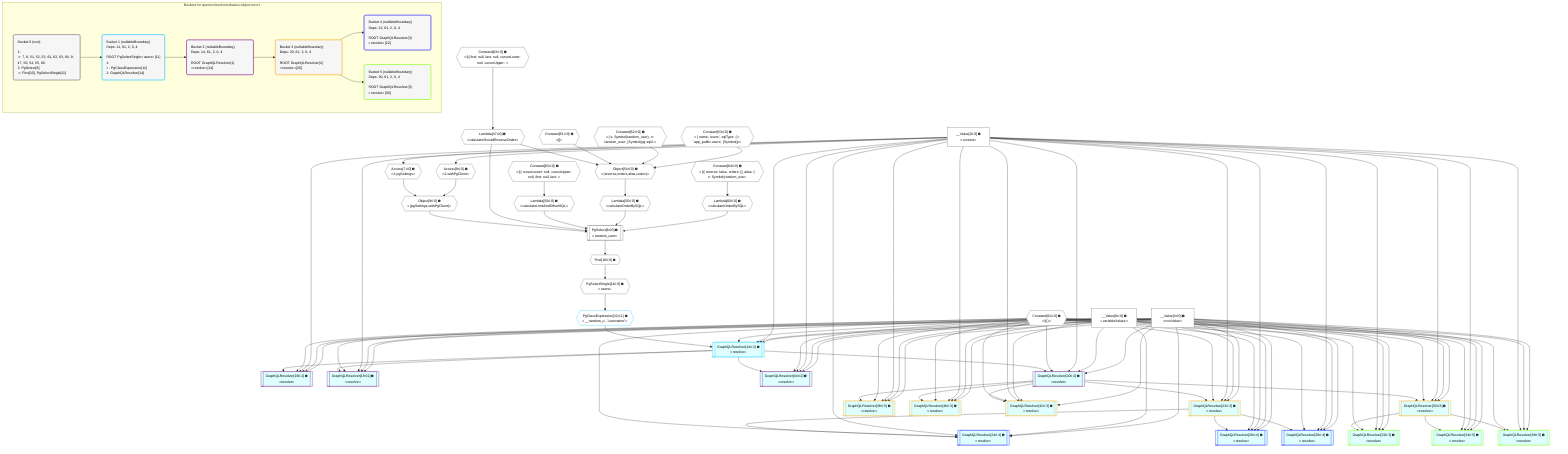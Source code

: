 %%{init: {'themeVariables': { 'fontSize': '12px'}}}%%
graph TD
    classDef path fill:#eee,stroke:#000,color:#000
    classDef plan fill:#fff,stroke-width:1px,color:#000
    classDef itemplan fill:#fff,stroke-width:2px,color:#000
    classDef unbatchedplan fill:#dff,stroke-width:1px,color:#000
    classDef sideeffectplan fill:#fcc,stroke-width:2px,color:#000
    classDef bucket fill:#f6f6f6,color:#000,stroke-width:2px,text-align:left


    %% plan dependencies
    PgSelect6[["PgSelect[6∈0] ➊<br />ᐸrandom_userᐳ"]]:::plan
    Object9{{"Object[9∈0] ➊<br />ᐸ{pgSettings,withPgClient}ᐳ"}}:::plan
    Lambda47{{"Lambda[47∈0] ➊<br />ᐸcalculateShouldReverseOrderᐳ"}}:::plan
    Lambda50{{"Lambda[50∈0] ➊<br />ᐸcalculateLimitAndOffsetSQLᐳ"}}:::plan
    Lambda55{{"Lambda[55∈0] ➊<br />ᐸcalculateOrderBySQLᐳ"}}:::plan
    Lambda60{{"Lambda[60∈0] ➊<br />ᐸcalculateOrderBySQLᐳ"}}:::plan
    Object9 & Lambda47 & Lambda50 & Lambda55 & Lambda60 --> PgSelect6
    Object54{{"Object[54∈0] ➊<br />ᐸ{reverse,orders,alias,codec}ᐳ"}}:::plan
    Constant51{{"Constant[51∈0] ➊<br />ᐸ[]ᐳ"}}:::plan
    Constant52{{"Constant[52∈0] ➊<br />ᐸ{ s: Symbol(random_user), n: 'random_user', [Symbol(pg-sql2-ᐳ"}}:::plan
    Constant53{{"Constant[53∈0] ➊<br />ᐸ{ name: 'users', sqlType: { t: 'app_public.users', [Symbol(pᐳ"}}:::plan
    Lambda47 & Constant51 & Constant52 & Constant53 --> Object54
    Access7{{"Access[7∈0] ➊<br />ᐸ2.pgSettingsᐳ"}}:::plan
    Access8{{"Access[8∈0] ➊<br />ᐸ2.withPgClientᐳ"}}:::plan
    Access7 & Access8 --> Object9
    __Value2["__Value[2∈0] ➊<br />ᐸcontextᐳ"]:::plan
    __Value2 --> Access7
    __Value2 --> Access8
    First10{{"First[10∈0] ➊"}}:::plan
    PgSelect6 --> First10
    PgSelectSingle11{{"PgSelectSingle[11∈0] ➊<br />ᐸusersᐳ"}}:::plan
    First10 --> PgSelectSingle11
    Constant62{{"Constant[62∈0] ➊<br />ᐸ§{ first: null, last: null, cursorLower: null, cursorUpper: ᐳ"}}:::plan
    Constant62 --> Lambda47
    Constant63{{"Constant[63∈0] ➊<br />ᐸ§{ cursorLower: null, cursorUpper: null, first: null, last: ᐳ"}}:::plan
    Constant63 --> Lambda50
    Object54 --> Lambda55
    Constant64{{"Constant[64∈0] ➊<br />ᐸ§{ reverse: false, orders: [], alias: { s: Symbol(random_useᐳ"}}:::plan
    Constant64 --> Lambda60
    __Value0["__Value[0∈0] ➊<br />ᐸvariableValuesᐳ"]:::plan
    __Value4["__Value[4∈0] ➊<br />ᐸrootValueᐳ"]:::plan
    Constant61{{"Constant[61∈0] ➊<br />ᐸ§{}ᐳ"}}:::plan
    GraphQLResolver14[["GraphQLResolver[14∈1] ➊<br />ᐸresolveᐳ"]]:::unbatchedplan
    PgClassExpression12{{"PgClassExpression[12∈1] ➊<br />ᐸ__random_u...”username”ᐳ"}}:::plan
    PgClassExpression12 & Constant61 & __Value2 & __Value0 & __Value4 --> GraphQLResolver14
    PgSelectSingle11 --> PgClassExpression12
    GraphQLResolver16[["GraphQLResolver[16∈2] ➊<br />ᐸresolveᐳ"]]:::unbatchedplan
    GraphQLResolver14 & Constant61 & __Value2 & __Value0 & __Value4 --> GraphQLResolver16
    GraphQLResolver18[["GraphQLResolver[18∈2] ➊<br />ᐸresolveᐳ"]]:::unbatchedplan
    GraphQLResolver14 & Constant61 & __Value2 & __Value0 & __Value4 --> GraphQLResolver18
    GraphQLResolver20[["GraphQLResolver[20∈2] ➊<br />ᐸresolveᐳ"]]:::unbatchedplan
    GraphQLResolver14 & Constant61 & __Value2 & __Value0 & __Value4 --> GraphQLResolver20
    GraphQLResolver44[["GraphQLResolver[44∈2] ➊<br />ᐸresolveᐳ"]]:::unbatchedplan
    GraphQLResolver14 & Constant61 & __Value2 & __Value0 & __Value4 --> GraphQLResolver44
    GraphQLResolver22[["GraphQLResolver[22∈3] ➊<br />ᐸresolveᐳ"]]:::unbatchedplan
    GraphQLResolver20 & Constant61 & __Value2 & __Value0 & __Value4 --> GraphQLResolver22
    GraphQLResolver30[["GraphQLResolver[30∈3] ➊<br />ᐸresolveᐳ"]]:::unbatchedplan
    GraphQLResolver20 & Constant61 & __Value2 & __Value0 & __Value4 --> GraphQLResolver30
    GraphQLResolver38[["GraphQLResolver[38∈3] ➊<br />ᐸresolveᐳ"]]:::unbatchedplan
    GraphQLResolver20 & Constant61 & __Value2 & __Value0 & __Value4 --> GraphQLResolver38
    GraphQLResolver40[["GraphQLResolver[40∈3] ➊<br />ᐸresolveᐳ"]]:::unbatchedplan
    GraphQLResolver20 & Constant61 & __Value2 & __Value0 & __Value4 --> GraphQLResolver40
    GraphQLResolver42[["GraphQLResolver[42∈3] ➊<br />ᐸresolveᐳ"]]:::unbatchedplan
    GraphQLResolver20 & Constant61 & __Value2 & __Value0 & __Value4 --> GraphQLResolver42
    GraphQLResolver24[["GraphQLResolver[24∈4] ➊<br />ᐸresolveᐳ"]]:::unbatchedplan
    GraphQLResolver22 & Constant61 & __Value2 & __Value0 & __Value4 --> GraphQLResolver24
    GraphQLResolver26[["GraphQLResolver[26∈4] ➊<br />ᐸresolveᐳ"]]:::unbatchedplan
    GraphQLResolver22 & Constant61 & __Value2 & __Value0 & __Value4 --> GraphQLResolver26
    GraphQLResolver28[["GraphQLResolver[28∈4] ➊<br />ᐸresolveᐳ"]]:::unbatchedplan
    GraphQLResolver22 & Constant61 & __Value2 & __Value0 & __Value4 --> GraphQLResolver28
    GraphQLResolver32[["GraphQLResolver[32∈5] ➊<br />ᐸresolveᐳ"]]:::unbatchedplan
    GraphQLResolver30 & Constant61 & __Value2 & __Value0 & __Value4 --> GraphQLResolver32
    GraphQLResolver34[["GraphQLResolver[34∈5] ➊<br />ᐸresolveᐳ"]]:::unbatchedplan
    GraphQLResolver30 & Constant61 & __Value2 & __Value0 & __Value4 --> GraphQLResolver34
    GraphQLResolver36[["GraphQLResolver[36∈5] ➊<br />ᐸresolveᐳ"]]:::unbatchedplan
    GraphQLResolver30 & Constant61 & __Value2 & __Value0 & __Value4 --> GraphQLResolver36

    %% define steps

    subgraph "Buckets for queries/resolvers/basics-object-errors"
    Bucket0("Bucket 0 (root)<br /><br />1: <br />ᐳ: 7, 8, 51, 52, 53, 61, 62, 63, 64, 9, 47, 50, 54, 55, 60<br />2: PgSelect[6]<br />ᐳ: First[10], PgSelectSingle[11]"):::bucket
    classDef bucket0 stroke:#696969
    class Bucket0,__Value0,__Value2,__Value4,PgSelect6,Access7,Access8,Object9,First10,PgSelectSingle11,Lambda47,Lambda50,Constant51,Constant52,Constant53,Object54,Lambda55,Lambda60,Constant61,Constant62,Constant63,Constant64 bucket0
    Bucket1("Bucket 1 (nullableBoundary)<br />Deps: 11, 61, 2, 0, 4<br /><br />ROOT PgSelectSingleᐸusersᐳ[11]<br />1: <br />ᐳ: PgClassExpression[12]<br />2: GraphQLResolver[14]"):::bucket
    classDef bucket1 stroke:#00bfff
    class Bucket1,PgClassExpression12,GraphQLResolver14 bucket1
    Bucket2("Bucket 2 (nullableBoundary)<br />Deps: 14, 61, 2, 0, 4<br /><br />ROOT GraphQLResolver{1}ᐸresolveᐳ[14]"):::bucket
    classDef bucket2 stroke:#7f007f
    class Bucket2,GraphQLResolver16,GraphQLResolver18,GraphQLResolver20,GraphQLResolver44 bucket2
    Bucket3("Bucket 3 (nullableBoundary)<br />Deps: 20, 61, 2, 0, 4<br /><br />ROOT GraphQLResolver{2}ᐸresolveᐳ[20]"):::bucket
    classDef bucket3 stroke:#ffa500
    class Bucket3,GraphQLResolver22,GraphQLResolver30,GraphQLResolver38,GraphQLResolver40,GraphQLResolver42 bucket3
    Bucket4("Bucket 4 (nullableBoundary)<br />Deps: 22, 61, 2, 0, 4<br /><br />ROOT GraphQLResolver{3}ᐸresolveᐳ[22]"):::bucket
    classDef bucket4 stroke:#0000ff
    class Bucket4,GraphQLResolver24,GraphQLResolver26,GraphQLResolver28 bucket4
    Bucket5("Bucket 5 (nullableBoundary)<br />Deps: 30, 61, 2, 0, 4<br /><br />ROOT GraphQLResolver{3}ᐸresolveᐳ[30]"):::bucket
    classDef bucket5 stroke:#7fff00
    class Bucket5,GraphQLResolver32,GraphQLResolver34,GraphQLResolver36 bucket5
    Bucket0 --> Bucket1
    Bucket1 --> Bucket2
    Bucket2 --> Bucket3
    Bucket3 --> Bucket4 & Bucket5
    end